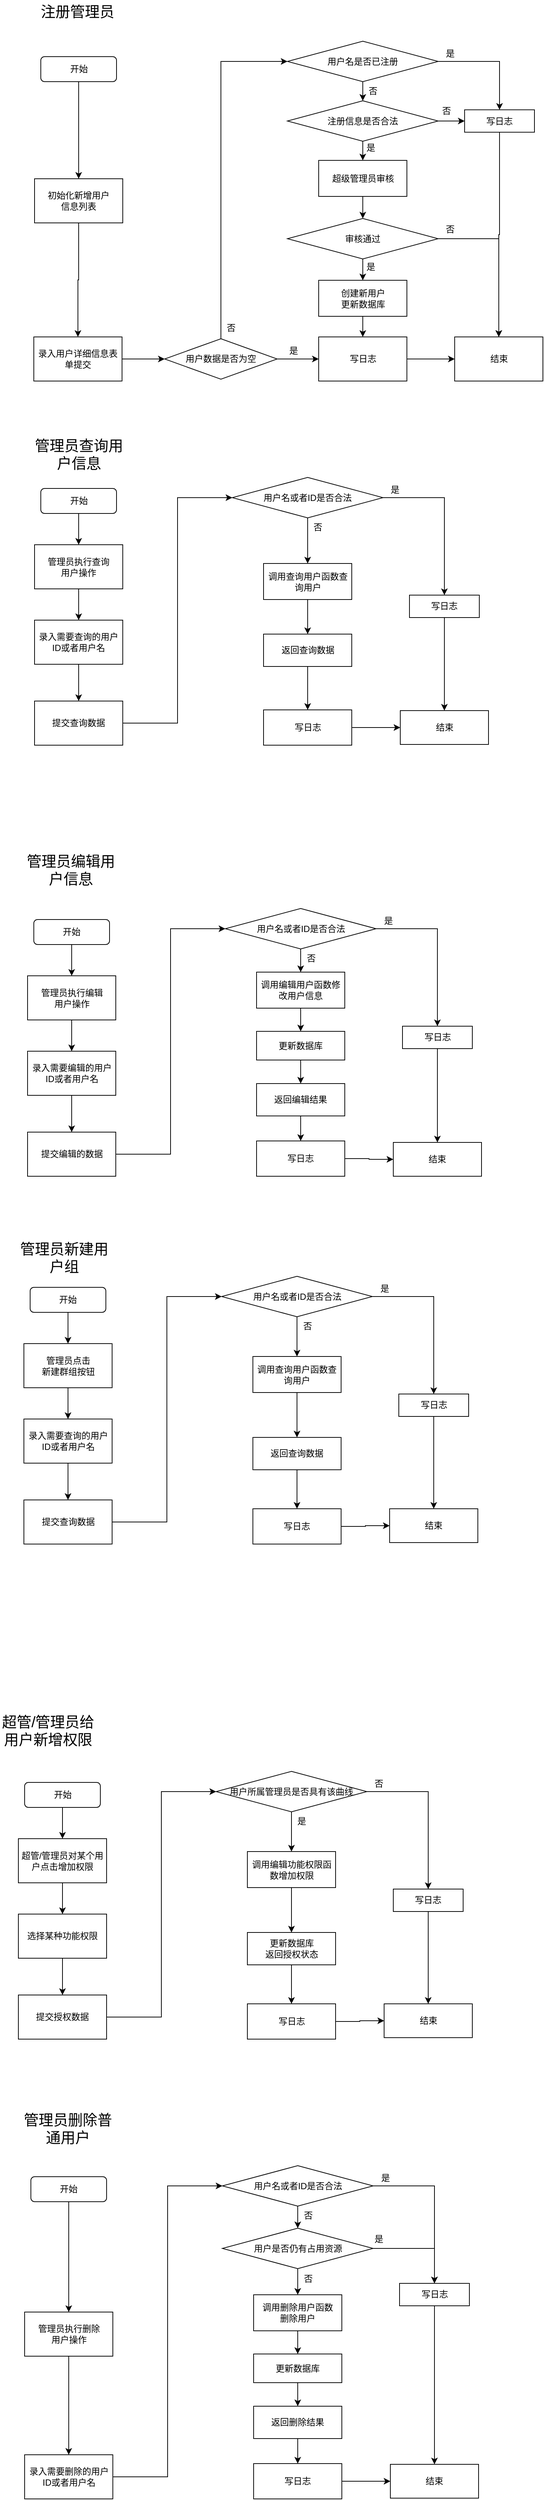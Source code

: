 <mxfile version="15.7.0" type="github">
  <diagram id="-0BICoxLbI8U1ZFrH4pM" name="Page-1">
    <mxGraphModel dx="1718" dy="2104" grid="0" gridSize="10" guides="1" tooltips="1" connect="1" arrows="1" fold="1" page="1" pageScale="1" pageWidth="827" pageHeight="1169" math="0" shadow="0">
      <root>
        <mxCell id="0" />
        <mxCell id="1" parent="0" />
        <mxCell id="wqlNaEWefwMsOeoS0mQ8-36" value="" style="edgeStyle=orthogonalEdgeStyle;rounded=0;orthogonalLoop=1;jettySize=auto;html=1;" parent="1" source="wqlNaEWefwMsOeoS0mQ8-37" target="wqlNaEWefwMsOeoS0mQ8-39" edge="1">
          <mxGeometry relative="1" as="geometry" />
        </mxCell>
        <mxCell id="wqlNaEWefwMsOeoS0mQ8-37" value="开始" style="rounded=1;whiteSpace=wrap;html=1;" parent="1" vertex="1">
          <mxGeometry x="80.5" y="-460" width="103" height="34" as="geometry" />
        </mxCell>
        <mxCell id="wqlNaEWefwMsOeoS0mQ8-38" value="" style="edgeStyle=orthogonalEdgeStyle;rounded=0;orthogonalLoop=1;jettySize=auto;html=1;" parent="1" source="wqlNaEWefwMsOeoS0mQ8-39" target="wqlNaEWefwMsOeoS0mQ8-41" edge="1">
          <mxGeometry relative="1" as="geometry" />
        </mxCell>
        <mxCell id="wqlNaEWefwMsOeoS0mQ8-39" value="管理员执行查询&lt;br&gt;用户操作" style="rounded=0;whiteSpace=wrap;html=1;" parent="1" vertex="1">
          <mxGeometry x="72" y="-383.5" width="120" height="60" as="geometry" />
        </mxCell>
        <mxCell id="wqlNaEWefwMsOeoS0mQ8-40" value="" style="edgeStyle=orthogonalEdgeStyle;rounded=0;orthogonalLoop=1;jettySize=auto;html=1;exitX=1;exitY=0.5;exitDx=0;exitDy=0;entryX=0;entryY=0.5;entryDx=0;entryDy=0;" parent="1" source="wqlNaEWefwMsOeoS0mQ8-64" target="wqlNaEWefwMsOeoS0mQ8-49" edge="1">
          <mxGeometry relative="1" as="geometry">
            <mxPoint x="199" y="-135" as="targetPoint" />
          </mxGeometry>
        </mxCell>
        <mxCell id="wqlNaEWefwMsOeoS0mQ8-65" value="" style="edgeStyle=orthogonalEdgeStyle;rounded=0;orthogonalLoop=1;jettySize=auto;html=1;" parent="1" source="wqlNaEWefwMsOeoS0mQ8-41" target="wqlNaEWefwMsOeoS0mQ8-64" edge="1">
          <mxGeometry relative="1" as="geometry" />
        </mxCell>
        <mxCell id="wqlNaEWefwMsOeoS0mQ8-41" value="录入需要查询的用户ID或者用户名" style="rounded=0;whiteSpace=wrap;html=1;" parent="1" vertex="1">
          <mxGeometry x="72" y="-281" width="120" height="60" as="geometry" />
        </mxCell>
        <mxCell id="wqlNaEWefwMsOeoS0mQ8-45" value="结束" style="whiteSpace=wrap;html=1;" parent="1" vertex="1">
          <mxGeometry x="569.5" y="-158" width="120" height="46" as="geometry" />
        </mxCell>
        <mxCell id="wqlNaEWefwMsOeoS0mQ8-47" value="" style="edgeStyle=orthogonalEdgeStyle;rounded=0;orthogonalLoop=1;jettySize=auto;html=1;entryX=0.5;entryY=0;entryDx=0;entryDy=0;" parent="1" source="wqlNaEWefwMsOeoS0mQ8-49" target="wqlNaEWefwMsOeoS0mQ8-56" edge="1">
          <mxGeometry relative="1" as="geometry">
            <mxPoint x="443.5" y="-394" as="targetPoint" />
          </mxGeometry>
        </mxCell>
        <mxCell id="wqlNaEWefwMsOeoS0mQ8-48" style="edgeStyle=orthogonalEdgeStyle;rounded=0;orthogonalLoop=1;jettySize=auto;html=1;exitX=1;exitY=0.5;exitDx=0;exitDy=0;entryX=0.5;entryY=0;entryDx=0;entryDy=0;" parent="1" source="wqlNaEWefwMsOeoS0mQ8-49" target="wqlNaEWefwMsOeoS0mQ8-58" edge="1">
          <mxGeometry relative="1" as="geometry" />
        </mxCell>
        <mxCell id="wqlNaEWefwMsOeoS0mQ8-49" value="用户名或者ID是否合法" style="rhombus;whiteSpace=wrap;html=1;" parent="1" vertex="1">
          <mxGeometry x="341" y="-475" width="205" height="55" as="geometry" />
        </mxCell>
        <mxCell id="wqlNaEWefwMsOeoS0mQ8-53" style="edgeStyle=orthogonalEdgeStyle;rounded=0;orthogonalLoop=1;jettySize=auto;html=1;exitX=1;exitY=0.5;exitDx=0;exitDy=0;entryX=0;entryY=0.5;entryDx=0;entryDy=0;" parent="1" source="wqlNaEWefwMsOeoS0mQ8-54" target="wqlNaEWefwMsOeoS0mQ8-45" edge="1">
          <mxGeometry relative="1" as="geometry" />
        </mxCell>
        <mxCell id="wqlNaEWefwMsOeoS0mQ8-54" value="写日志" style="whiteSpace=wrap;html=1;" parent="1" vertex="1">
          <mxGeometry x="383.5" y="-159" width="120" height="48" as="geometry" />
        </mxCell>
        <mxCell id="wqlNaEWefwMsOeoS0mQ8-151" value="" style="edgeStyle=orthogonalEdgeStyle;rounded=0;orthogonalLoop=1;jettySize=auto;html=1;" parent="1" source="wqlNaEWefwMsOeoS0mQ8-56" target="wqlNaEWefwMsOeoS0mQ8-72" edge="1">
          <mxGeometry relative="1" as="geometry" />
        </mxCell>
        <mxCell id="wqlNaEWefwMsOeoS0mQ8-56" value="调用查询用户函数查询用户" style="whiteSpace=wrap;html=1;" parent="1" vertex="1">
          <mxGeometry x="383.5" y="-358" width="120" height="49" as="geometry" />
        </mxCell>
        <mxCell id="wqlNaEWefwMsOeoS0mQ8-57" style="edgeStyle=orthogonalEdgeStyle;rounded=0;orthogonalLoop=1;jettySize=auto;html=1;exitX=0.5;exitY=1;exitDx=0;exitDy=0;" parent="1" source="wqlNaEWefwMsOeoS0mQ8-58" target="wqlNaEWefwMsOeoS0mQ8-45" edge="1">
          <mxGeometry relative="1" as="geometry" />
        </mxCell>
        <mxCell id="wqlNaEWefwMsOeoS0mQ8-58" value="写日志" style="whiteSpace=wrap;html=1;" parent="1" vertex="1">
          <mxGeometry x="582" y="-315" width="95" height="30.5" as="geometry" />
        </mxCell>
        <mxCell id="wqlNaEWefwMsOeoS0mQ8-60" value="否" style="text;html=1;align=center;verticalAlign=middle;resizable=0;points=[];autosize=1;strokeColor=none;fillColor=none;" parent="1" vertex="1">
          <mxGeometry x="446" y="-416" width="22" height="18" as="geometry" />
        </mxCell>
        <mxCell id="wqlNaEWefwMsOeoS0mQ8-63" value="是" style="text;html=1;align=center;verticalAlign=middle;resizable=0;points=[];autosize=1;strokeColor=none;fillColor=none;" parent="1" vertex="1">
          <mxGeometry x="551" y="-467" width="22" height="18" as="geometry" />
        </mxCell>
        <mxCell id="wqlNaEWefwMsOeoS0mQ8-64" value="提交查询数据" style="rounded=0;whiteSpace=wrap;html=1;" parent="1" vertex="1">
          <mxGeometry x="72" y="-171" width="120" height="60" as="geometry" />
        </mxCell>
        <mxCell id="wqlNaEWefwMsOeoS0mQ8-74" style="edgeStyle=orthogonalEdgeStyle;rounded=0;orthogonalLoop=1;jettySize=auto;html=1;exitX=0.5;exitY=1;exitDx=0;exitDy=0;" parent="1" source="wqlNaEWefwMsOeoS0mQ8-72" target="wqlNaEWefwMsOeoS0mQ8-54" edge="1">
          <mxGeometry relative="1" as="geometry" />
        </mxCell>
        <mxCell id="wqlNaEWefwMsOeoS0mQ8-72" value="返回查询数据" style="whiteSpace=wrap;html=1;" parent="1" vertex="1">
          <mxGeometry x="383.5" y="-262" width="120" height="44" as="geometry" />
        </mxCell>
        <mxCell id="wqlNaEWefwMsOeoS0mQ8-76" value="" style="edgeStyle=orthogonalEdgeStyle;rounded=0;orthogonalLoop=1;jettySize=auto;html=1;" parent="1" source="wqlNaEWefwMsOeoS0mQ8-77" target="wqlNaEWefwMsOeoS0mQ8-79" edge="1">
          <mxGeometry relative="1" as="geometry" />
        </mxCell>
        <mxCell id="wqlNaEWefwMsOeoS0mQ8-77" value="开始" style="rounded=1;whiteSpace=wrap;html=1;" parent="1" vertex="1">
          <mxGeometry x="66" y="626" width="103" height="34" as="geometry" />
        </mxCell>
        <mxCell id="wqlNaEWefwMsOeoS0mQ8-78" value="" style="edgeStyle=orthogonalEdgeStyle;rounded=0;orthogonalLoop=1;jettySize=auto;html=1;" parent="1" source="wqlNaEWefwMsOeoS0mQ8-79" target="wqlNaEWefwMsOeoS0mQ8-82" edge="1">
          <mxGeometry relative="1" as="geometry" />
        </mxCell>
        <mxCell id="wqlNaEWefwMsOeoS0mQ8-79" value="管理员点击&lt;br&gt;新建群组按钮" style="rounded=0;whiteSpace=wrap;html=1;" parent="1" vertex="1">
          <mxGeometry x="57.5" y="702.5" width="120" height="60" as="geometry" />
        </mxCell>
        <mxCell id="wqlNaEWefwMsOeoS0mQ8-80" value="" style="edgeStyle=orthogonalEdgeStyle;rounded=0;orthogonalLoop=1;jettySize=auto;html=1;exitX=1;exitY=0.5;exitDx=0;exitDy=0;entryX=0;entryY=0.5;entryDx=0;entryDy=0;" parent="1" source="wqlNaEWefwMsOeoS0mQ8-95" target="wqlNaEWefwMsOeoS0mQ8-86" edge="1">
          <mxGeometry relative="1" as="geometry">
            <mxPoint x="184.5" y="951" as="targetPoint" />
          </mxGeometry>
        </mxCell>
        <mxCell id="wqlNaEWefwMsOeoS0mQ8-81" value="" style="edgeStyle=orthogonalEdgeStyle;rounded=0;orthogonalLoop=1;jettySize=auto;html=1;" parent="1" source="wqlNaEWefwMsOeoS0mQ8-82" target="wqlNaEWefwMsOeoS0mQ8-95" edge="1">
          <mxGeometry relative="1" as="geometry" />
        </mxCell>
        <mxCell id="wqlNaEWefwMsOeoS0mQ8-82" value="录入需要查询的用户ID或者用户名" style="rounded=0;whiteSpace=wrap;html=1;" parent="1" vertex="1">
          <mxGeometry x="57.5" y="805" width="120" height="60" as="geometry" />
        </mxCell>
        <mxCell id="wqlNaEWefwMsOeoS0mQ8-83" value="结束" style="whiteSpace=wrap;html=1;" parent="1" vertex="1">
          <mxGeometry x="555" y="927" width="120" height="46" as="geometry" />
        </mxCell>
        <mxCell id="wqlNaEWefwMsOeoS0mQ8-84" value="" style="edgeStyle=orthogonalEdgeStyle;rounded=0;orthogonalLoop=1;jettySize=auto;html=1;entryX=0.5;entryY=0;entryDx=0;entryDy=0;" parent="1" source="wqlNaEWefwMsOeoS0mQ8-86" target="wqlNaEWefwMsOeoS0mQ8-90" edge="1">
          <mxGeometry relative="1" as="geometry">
            <mxPoint x="429" y="692" as="targetPoint" />
          </mxGeometry>
        </mxCell>
        <mxCell id="wqlNaEWefwMsOeoS0mQ8-85" style="edgeStyle=orthogonalEdgeStyle;rounded=0;orthogonalLoop=1;jettySize=auto;html=1;exitX=1;exitY=0.5;exitDx=0;exitDy=0;entryX=0.5;entryY=0;entryDx=0;entryDy=0;" parent="1" source="wqlNaEWefwMsOeoS0mQ8-86" target="wqlNaEWefwMsOeoS0mQ8-92" edge="1">
          <mxGeometry relative="1" as="geometry" />
        </mxCell>
        <mxCell id="wqlNaEWefwMsOeoS0mQ8-86" value="用户名或者ID是否合法" style="rhombus;whiteSpace=wrap;html=1;" parent="1" vertex="1">
          <mxGeometry x="326.5" y="611" width="205" height="55" as="geometry" />
        </mxCell>
        <mxCell id="wqlNaEWefwMsOeoS0mQ8-87" style="edgeStyle=orthogonalEdgeStyle;rounded=0;orthogonalLoop=1;jettySize=auto;html=1;exitX=1;exitY=0.5;exitDx=0;exitDy=0;entryX=0;entryY=0.5;entryDx=0;entryDy=0;" parent="1" source="wqlNaEWefwMsOeoS0mQ8-88" target="wqlNaEWefwMsOeoS0mQ8-83" edge="1">
          <mxGeometry relative="1" as="geometry" />
        </mxCell>
        <mxCell id="wqlNaEWefwMsOeoS0mQ8-88" value="写日志" style="whiteSpace=wrap;html=1;" parent="1" vertex="1">
          <mxGeometry x="369" y="927" width="120" height="48" as="geometry" />
        </mxCell>
        <mxCell id="wqlNaEWefwMsOeoS0mQ8-89" value="" style="edgeStyle=orthogonalEdgeStyle;rounded=0;orthogonalLoop=1;jettySize=auto;html=1;" parent="1" source="wqlNaEWefwMsOeoS0mQ8-90" target="wqlNaEWefwMsOeoS0mQ8-97" edge="1">
          <mxGeometry relative="1" as="geometry" />
        </mxCell>
        <mxCell id="wqlNaEWefwMsOeoS0mQ8-90" value="调用查询用户函数查询用户" style="whiteSpace=wrap;html=1;" parent="1" vertex="1">
          <mxGeometry x="369" y="720" width="120" height="49" as="geometry" />
        </mxCell>
        <mxCell id="wqlNaEWefwMsOeoS0mQ8-91" style="edgeStyle=orthogonalEdgeStyle;rounded=0;orthogonalLoop=1;jettySize=auto;html=1;exitX=0.5;exitY=1;exitDx=0;exitDy=0;" parent="1" source="wqlNaEWefwMsOeoS0mQ8-92" target="wqlNaEWefwMsOeoS0mQ8-83" edge="1">
          <mxGeometry relative="1" as="geometry" />
        </mxCell>
        <mxCell id="wqlNaEWefwMsOeoS0mQ8-92" value="写日志" style="whiteSpace=wrap;html=1;" parent="1" vertex="1">
          <mxGeometry x="567.5" y="771" width="95" height="30.5" as="geometry" />
        </mxCell>
        <mxCell id="wqlNaEWefwMsOeoS0mQ8-93" value="否" style="text;html=1;align=center;verticalAlign=middle;resizable=0;points=[];autosize=1;strokeColor=none;fillColor=none;" parent="1" vertex="1">
          <mxGeometry x="431.5" y="670" width="22" height="18" as="geometry" />
        </mxCell>
        <mxCell id="wqlNaEWefwMsOeoS0mQ8-94" value="是" style="text;html=1;align=center;verticalAlign=middle;resizable=0;points=[];autosize=1;strokeColor=none;fillColor=none;" parent="1" vertex="1">
          <mxGeometry x="536.5" y="619" width="22" height="18" as="geometry" />
        </mxCell>
        <mxCell id="wqlNaEWefwMsOeoS0mQ8-95" value="提交查询数据" style="rounded=0;whiteSpace=wrap;html=1;" parent="1" vertex="1">
          <mxGeometry x="57.5" y="915" width="120" height="60" as="geometry" />
        </mxCell>
        <mxCell id="wqlNaEWefwMsOeoS0mQ8-96" style="edgeStyle=orthogonalEdgeStyle;rounded=0;orthogonalLoop=1;jettySize=auto;html=1;exitX=0.5;exitY=1;exitDx=0;exitDy=0;" parent="1" source="wqlNaEWefwMsOeoS0mQ8-97" target="wqlNaEWefwMsOeoS0mQ8-88" edge="1">
          <mxGeometry relative="1" as="geometry" />
        </mxCell>
        <mxCell id="wqlNaEWefwMsOeoS0mQ8-97" value="返回查询数据" style="whiteSpace=wrap;html=1;" parent="1" vertex="1">
          <mxGeometry x="369" y="830" width="120" height="44" as="geometry" />
        </mxCell>
        <mxCell id="wqlNaEWefwMsOeoS0mQ8-98" value="" style="edgeStyle=orthogonalEdgeStyle;rounded=0;orthogonalLoop=1;jettySize=auto;html=1;" parent="1" source="wqlNaEWefwMsOeoS0mQ8-99" target="wqlNaEWefwMsOeoS0mQ8-101" edge="1">
          <mxGeometry relative="1" as="geometry" />
        </mxCell>
        <mxCell id="wqlNaEWefwMsOeoS0mQ8-99" value="开始" style="rounded=1;whiteSpace=wrap;html=1;" parent="1" vertex="1">
          <mxGeometry x="71" y="126" width="103" height="34" as="geometry" />
        </mxCell>
        <mxCell id="wqlNaEWefwMsOeoS0mQ8-100" value="" style="edgeStyle=orthogonalEdgeStyle;rounded=0;orthogonalLoop=1;jettySize=auto;html=1;" parent="1" source="wqlNaEWefwMsOeoS0mQ8-101" target="wqlNaEWefwMsOeoS0mQ8-104" edge="1">
          <mxGeometry relative="1" as="geometry" />
        </mxCell>
        <mxCell id="wqlNaEWefwMsOeoS0mQ8-101" value="管理员执行编辑&lt;br&gt;用户操作" style="rounded=0;whiteSpace=wrap;html=1;" parent="1" vertex="1">
          <mxGeometry x="62.5" y="202.5" width="120" height="60" as="geometry" />
        </mxCell>
        <mxCell id="wqlNaEWefwMsOeoS0mQ8-102" value="" style="edgeStyle=orthogonalEdgeStyle;rounded=0;orthogonalLoop=1;jettySize=auto;html=1;exitX=1;exitY=0.5;exitDx=0;exitDy=0;entryX=0;entryY=0.5;entryDx=0;entryDy=0;" parent="1" source="wqlNaEWefwMsOeoS0mQ8-117" target="wqlNaEWefwMsOeoS0mQ8-108" edge="1">
          <mxGeometry relative="1" as="geometry">
            <mxPoint x="189.5" y="451" as="targetPoint" />
          </mxGeometry>
        </mxCell>
        <mxCell id="wqlNaEWefwMsOeoS0mQ8-103" value="" style="edgeStyle=orthogonalEdgeStyle;rounded=0;orthogonalLoop=1;jettySize=auto;html=1;" parent="1" source="wqlNaEWefwMsOeoS0mQ8-104" target="wqlNaEWefwMsOeoS0mQ8-117" edge="1">
          <mxGeometry relative="1" as="geometry" />
        </mxCell>
        <mxCell id="wqlNaEWefwMsOeoS0mQ8-104" value="录入需要编辑的用户ID或者用户名" style="rounded=0;whiteSpace=wrap;html=1;" parent="1" vertex="1">
          <mxGeometry x="62.5" y="305" width="120" height="60" as="geometry" />
        </mxCell>
        <mxCell id="wqlNaEWefwMsOeoS0mQ8-105" value="结束" style="whiteSpace=wrap;html=1;" parent="1" vertex="1">
          <mxGeometry x="560" y="429" width="120" height="46" as="geometry" />
        </mxCell>
        <mxCell id="wqlNaEWefwMsOeoS0mQ8-106" value="" style="edgeStyle=orthogonalEdgeStyle;rounded=0;orthogonalLoop=1;jettySize=auto;html=1;entryX=0.5;entryY=0;entryDx=0;entryDy=0;" parent="1" source="wqlNaEWefwMsOeoS0mQ8-108" target="wqlNaEWefwMsOeoS0mQ8-112" edge="1">
          <mxGeometry relative="1" as="geometry">
            <mxPoint x="434" y="192" as="targetPoint" />
          </mxGeometry>
        </mxCell>
        <mxCell id="wqlNaEWefwMsOeoS0mQ8-107" style="edgeStyle=orthogonalEdgeStyle;rounded=0;orthogonalLoop=1;jettySize=auto;html=1;exitX=1;exitY=0.5;exitDx=0;exitDy=0;entryX=0.5;entryY=0;entryDx=0;entryDy=0;" parent="1" source="wqlNaEWefwMsOeoS0mQ8-108" target="wqlNaEWefwMsOeoS0mQ8-114" edge="1">
          <mxGeometry relative="1" as="geometry" />
        </mxCell>
        <mxCell id="wqlNaEWefwMsOeoS0mQ8-108" value="用户名或者ID是否合法" style="rhombus;whiteSpace=wrap;html=1;" parent="1" vertex="1">
          <mxGeometry x="331.5" y="111" width="205" height="55" as="geometry" />
        </mxCell>
        <mxCell id="wqlNaEWefwMsOeoS0mQ8-109" style="edgeStyle=orthogonalEdgeStyle;rounded=0;orthogonalLoop=1;jettySize=auto;html=1;exitX=1;exitY=0.5;exitDx=0;exitDy=0;entryX=0;entryY=0.5;entryDx=0;entryDy=0;" parent="1" source="wqlNaEWefwMsOeoS0mQ8-110" target="wqlNaEWefwMsOeoS0mQ8-105" edge="1">
          <mxGeometry relative="1" as="geometry" />
        </mxCell>
        <mxCell id="wqlNaEWefwMsOeoS0mQ8-110" value="写日志" style="whiteSpace=wrap;html=1;" parent="1" vertex="1">
          <mxGeometry x="374" y="427" width="120" height="48" as="geometry" />
        </mxCell>
        <mxCell id="wqlNaEWefwMsOeoS0mQ8-149" value="" style="edgeStyle=orthogonalEdgeStyle;rounded=0;orthogonalLoop=1;jettySize=auto;html=1;" parent="1" source="wqlNaEWefwMsOeoS0mQ8-112" target="wqlNaEWefwMsOeoS0mQ8-146" edge="1">
          <mxGeometry relative="1" as="geometry" />
        </mxCell>
        <mxCell id="wqlNaEWefwMsOeoS0mQ8-112" value="调用编辑用户函数修改用户信息" style="whiteSpace=wrap;html=1;" parent="1" vertex="1">
          <mxGeometry x="374" y="197.5" width="120" height="49" as="geometry" />
        </mxCell>
        <mxCell id="wqlNaEWefwMsOeoS0mQ8-113" style="edgeStyle=orthogonalEdgeStyle;rounded=0;orthogonalLoop=1;jettySize=auto;html=1;exitX=0.5;exitY=1;exitDx=0;exitDy=0;" parent="1" source="wqlNaEWefwMsOeoS0mQ8-114" target="wqlNaEWefwMsOeoS0mQ8-105" edge="1">
          <mxGeometry relative="1" as="geometry" />
        </mxCell>
        <mxCell id="wqlNaEWefwMsOeoS0mQ8-114" value="写日志" style="whiteSpace=wrap;html=1;" parent="1" vertex="1">
          <mxGeometry x="572.5" y="271" width="95" height="30.5" as="geometry" />
        </mxCell>
        <mxCell id="wqlNaEWefwMsOeoS0mQ8-115" value="否" style="text;html=1;align=center;verticalAlign=middle;resizable=0;points=[];autosize=1;strokeColor=none;fillColor=none;" parent="1" vertex="1">
          <mxGeometry x="436.5" y="170" width="22" height="18" as="geometry" />
        </mxCell>
        <mxCell id="wqlNaEWefwMsOeoS0mQ8-116" value="是" style="text;html=1;align=center;verticalAlign=middle;resizable=0;points=[];autosize=1;strokeColor=none;fillColor=none;" parent="1" vertex="1">
          <mxGeometry x="541.5" y="119" width="22" height="18" as="geometry" />
        </mxCell>
        <mxCell id="wqlNaEWefwMsOeoS0mQ8-117" value="提交编辑的数据" style="rounded=0;whiteSpace=wrap;html=1;" parent="1" vertex="1">
          <mxGeometry x="62.5" y="415" width="120" height="60" as="geometry" />
        </mxCell>
        <mxCell id="wqlNaEWefwMsOeoS0mQ8-118" style="edgeStyle=orthogonalEdgeStyle;rounded=0;orthogonalLoop=1;jettySize=auto;html=1;exitX=0.5;exitY=1;exitDx=0;exitDy=0;" parent="1" source="wqlNaEWefwMsOeoS0mQ8-119" target="wqlNaEWefwMsOeoS0mQ8-110" edge="1">
          <mxGeometry relative="1" as="geometry" />
        </mxCell>
        <mxCell id="wqlNaEWefwMsOeoS0mQ8-119" value="返回编辑结果" style="whiteSpace=wrap;html=1;" parent="1" vertex="1">
          <mxGeometry x="374" y="349" width="120" height="44" as="geometry" />
        </mxCell>
        <mxCell id="wqlNaEWefwMsOeoS0mQ8-150" value="" style="edgeStyle=orthogonalEdgeStyle;rounded=0;orthogonalLoop=1;jettySize=auto;html=1;" parent="1" source="wqlNaEWefwMsOeoS0mQ8-146" target="wqlNaEWefwMsOeoS0mQ8-119" edge="1">
          <mxGeometry relative="1" as="geometry" />
        </mxCell>
        <mxCell id="wqlNaEWefwMsOeoS0mQ8-146" value="更新数据库" style="whiteSpace=wrap;html=1;" parent="1" vertex="1">
          <mxGeometry x="374" y="278" width="120" height="39" as="geometry" />
        </mxCell>
        <mxCell id="wqlNaEWefwMsOeoS0mQ8-152" value="" style="edgeStyle=orthogonalEdgeStyle;rounded=0;orthogonalLoop=1;jettySize=auto;html=1;" parent="1" source="wqlNaEWefwMsOeoS0mQ8-153" target="wqlNaEWefwMsOeoS0mQ8-155" edge="1">
          <mxGeometry relative="1" as="geometry" />
        </mxCell>
        <mxCell id="wqlNaEWefwMsOeoS0mQ8-153" value="开始" style="rounded=1;whiteSpace=wrap;html=1;" parent="1" vertex="1">
          <mxGeometry x="67" y="1835" width="103" height="34" as="geometry" />
        </mxCell>
        <mxCell id="wqlNaEWefwMsOeoS0mQ8-154" value="" style="edgeStyle=orthogonalEdgeStyle;rounded=0;orthogonalLoop=1;jettySize=auto;html=1;" parent="1" source="wqlNaEWefwMsOeoS0mQ8-155" target="wqlNaEWefwMsOeoS0mQ8-158" edge="1">
          <mxGeometry relative="1" as="geometry" />
        </mxCell>
        <mxCell id="wqlNaEWefwMsOeoS0mQ8-155" value="管理员执行删除&lt;br&gt;用户操作" style="rounded=0;whiteSpace=wrap;html=1;" parent="1" vertex="1">
          <mxGeometry x="58.5" y="2019" width="120" height="60" as="geometry" />
        </mxCell>
        <mxCell id="wqlNaEWefwMsOeoS0mQ8-177" style="edgeStyle=orthogonalEdgeStyle;rounded=0;orthogonalLoop=1;jettySize=auto;html=1;exitX=1;exitY=0.5;exitDx=0;exitDy=0;entryX=0;entryY=0.5;entryDx=0;entryDy=0;" parent="1" source="wqlNaEWefwMsOeoS0mQ8-158" target="wqlNaEWefwMsOeoS0mQ8-162" edge="1">
          <mxGeometry relative="1" as="geometry" />
        </mxCell>
        <mxCell id="wqlNaEWefwMsOeoS0mQ8-158" value="录入需要删除的用户ID或者用户名" style="rounded=0;whiteSpace=wrap;html=1;" parent="1" vertex="1">
          <mxGeometry x="58.5" y="2213" width="120" height="60" as="geometry" />
        </mxCell>
        <mxCell id="wqlNaEWefwMsOeoS0mQ8-159" value="结束" style="whiteSpace=wrap;html=1;" parent="1" vertex="1">
          <mxGeometry x="556" y="2226" width="120" height="46" as="geometry" />
        </mxCell>
        <mxCell id="wqlNaEWefwMsOeoS0mQ8-161" style="edgeStyle=orthogonalEdgeStyle;rounded=0;orthogonalLoop=1;jettySize=auto;html=1;exitX=1;exitY=0.5;exitDx=0;exitDy=0;entryX=0.5;entryY=0;entryDx=0;entryDy=0;" parent="1" source="wqlNaEWefwMsOeoS0mQ8-162" target="wqlNaEWefwMsOeoS0mQ8-168" edge="1">
          <mxGeometry relative="1" as="geometry" />
        </mxCell>
        <mxCell id="4_UkcyFho29XtShHguec-4" value="" style="edgeStyle=orthogonalEdgeStyle;rounded=0;orthogonalLoop=1;jettySize=auto;html=1;" edge="1" parent="1" source="wqlNaEWefwMsOeoS0mQ8-162" target="4_UkcyFho29XtShHguec-3">
          <mxGeometry relative="1" as="geometry" />
        </mxCell>
        <mxCell id="wqlNaEWefwMsOeoS0mQ8-162" value="用户名或者ID是否合法" style="rhombus;whiteSpace=wrap;html=1;" parent="1" vertex="1">
          <mxGeometry x="327.5" y="1820" width="205" height="55" as="geometry" />
        </mxCell>
        <mxCell id="wqlNaEWefwMsOeoS0mQ8-163" style="edgeStyle=orthogonalEdgeStyle;rounded=0;orthogonalLoop=1;jettySize=auto;html=1;exitX=1;exitY=0.5;exitDx=0;exitDy=0;entryX=0;entryY=0.5;entryDx=0;entryDy=0;" parent="1" source="wqlNaEWefwMsOeoS0mQ8-164" target="wqlNaEWefwMsOeoS0mQ8-159" edge="1">
          <mxGeometry relative="1" as="geometry" />
        </mxCell>
        <mxCell id="wqlNaEWefwMsOeoS0mQ8-164" value="写日志" style="whiteSpace=wrap;html=1;" parent="1" vertex="1">
          <mxGeometry x="370" y="2225" width="120" height="48" as="geometry" />
        </mxCell>
        <mxCell id="wqlNaEWefwMsOeoS0mQ8-165" value="" style="edgeStyle=orthogonalEdgeStyle;rounded=0;orthogonalLoop=1;jettySize=auto;html=1;" parent="1" source="wqlNaEWefwMsOeoS0mQ8-166" target="wqlNaEWefwMsOeoS0mQ8-175" edge="1">
          <mxGeometry relative="1" as="geometry" />
        </mxCell>
        <mxCell id="wqlNaEWefwMsOeoS0mQ8-166" value="调用删除用户函数&lt;br&gt;删除用户" style="whiteSpace=wrap;html=1;" parent="1" vertex="1">
          <mxGeometry x="370" y="1995.5" width="120" height="49" as="geometry" />
        </mxCell>
        <mxCell id="wqlNaEWefwMsOeoS0mQ8-167" style="edgeStyle=orthogonalEdgeStyle;rounded=0;orthogonalLoop=1;jettySize=auto;html=1;exitX=0.5;exitY=1;exitDx=0;exitDy=0;" parent="1" source="wqlNaEWefwMsOeoS0mQ8-168" target="wqlNaEWefwMsOeoS0mQ8-159" edge="1">
          <mxGeometry relative="1" as="geometry" />
        </mxCell>
        <mxCell id="wqlNaEWefwMsOeoS0mQ8-168" value="写日志" style="whiteSpace=wrap;html=1;" parent="1" vertex="1">
          <mxGeometry x="568.5" y="1980" width="95" height="30.5" as="geometry" />
        </mxCell>
        <mxCell id="wqlNaEWefwMsOeoS0mQ8-169" value="否" style="text;html=1;align=center;verticalAlign=middle;resizable=0;points=[];autosize=1;strokeColor=none;fillColor=none;" parent="1" vertex="1">
          <mxGeometry x="432.5" y="1879" width="22" height="18" as="geometry" />
        </mxCell>
        <mxCell id="wqlNaEWefwMsOeoS0mQ8-170" value="是" style="text;html=1;align=center;verticalAlign=middle;resizable=0;points=[];autosize=1;strokeColor=none;fillColor=none;" parent="1" vertex="1">
          <mxGeometry x="537.5" y="1828" width="22" height="18" as="geometry" />
        </mxCell>
        <mxCell id="wqlNaEWefwMsOeoS0mQ8-172" style="edgeStyle=orthogonalEdgeStyle;rounded=0;orthogonalLoop=1;jettySize=auto;html=1;exitX=0.5;exitY=1;exitDx=0;exitDy=0;" parent="1" source="wqlNaEWefwMsOeoS0mQ8-173" target="wqlNaEWefwMsOeoS0mQ8-164" edge="1">
          <mxGeometry relative="1" as="geometry" />
        </mxCell>
        <mxCell id="wqlNaEWefwMsOeoS0mQ8-173" value="返回删除结果" style="whiteSpace=wrap;html=1;" parent="1" vertex="1">
          <mxGeometry x="370" y="2147" width="120" height="44" as="geometry" />
        </mxCell>
        <mxCell id="wqlNaEWefwMsOeoS0mQ8-174" value="" style="edgeStyle=orthogonalEdgeStyle;rounded=0;orthogonalLoop=1;jettySize=auto;html=1;" parent="1" source="wqlNaEWefwMsOeoS0mQ8-175" target="wqlNaEWefwMsOeoS0mQ8-173" edge="1">
          <mxGeometry relative="1" as="geometry" />
        </mxCell>
        <mxCell id="wqlNaEWefwMsOeoS0mQ8-175" value="更新数据库" style="whiteSpace=wrap;html=1;" parent="1" vertex="1">
          <mxGeometry x="370" y="2076" width="120" height="39" as="geometry" />
        </mxCell>
        <mxCell id="4_UkcyFho29XtShHguec-6" value="" style="edgeStyle=orthogonalEdgeStyle;rounded=0;orthogonalLoop=1;jettySize=auto;html=1;entryX=0.5;entryY=0;entryDx=0;entryDy=0;" edge="1" parent="1" source="4_UkcyFho29XtShHguec-3" target="wqlNaEWefwMsOeoS0mQ8-168">
          <mxGeometry relative="1" as="geometry">
            <mxPoint x="675" y="1932.5" as="targetPoint" />
          </mxGeometry>
        </mxCell>
        <mxCell id="4_UkcyFho29XtShHguec-9" value="" style="edgeStyle=orthogonalEdgeStyle;rounded=0;orthogonalLoop=1;jettySize=auto;html=1;" edge="1" parent="1" source="4_UkcyFho29XtShHguec-3" target="wqlNaEWefwMsOeoS0mQ8-166">
          <mxGeometry relative="1" as="geometry">
            <mxPoint x="433.5" y="1997" as="targetPoint" />
          </mxGeometry>
        </mxCell>
        <mxCell id="4_UkcyFho29XtShHguec-3" value="用户是否仍有占用资源" style="rhombus;whiteSpace=wrap;html=1;" vertex="1" parent="1">
          <mxGeometry x="327.5" y="1905" width="205" height="55" as="geometry" />
        </mxCell>
        <mxCell id="4_UkcyFho29XtShHguec-10" value="是" style="text;html=1;align=center;verticalAlign=middle;resizable=0;points=[];autosize=1;strokeColor=none;fillColor=none;" vertex="1" parent="1">
          <mxGeometry x="528.5" y="1911" width="22" height="18" as="geometry" />
        </mxCell>
        <mxCell id="4_UkcyFho29XtShHguec-11" value="否" style="text;html=1;align=center;verticalAlign=middle;resizable=0;points=[];autosize=1;strokeColor=none;fillColor=none;" vertex="1" parent="1">
          <mxGeometry x="432.5" y="1965" width="22" height="18" as="geometry" />
        </mxCell>
        <mxCell id="4_UkcyFho29XtShHguec-13" value="" style="edgeStyle=orthogonalEdgeStyle;rounded=0;orthogonalLoop=1;jettySize=auto;html=1;" edge="1" parent="1" source="4_UkcyFho29XtShHguec-14" target="4_UkcyFho29XtShHguec-16">
          <mxGeometry relative="1" as="geometry" />
        </mxCell>
        <mxCell id="4_UkcyFho29XtShHguec-14" value="开始" style="rounded=1;whiteSpace=wrap;html=1;" vertex="1" parent="1">
          <mxGeometry x="58.5" y="1299" width="103" height="34" as="geometry" />
        </mxCell>
        <mxCell id="4_UkcyFho29XtShHguec-15" value="" style="edgeStyle=orthogonalEdgeStyle;rounded=0;orthogonalLoop=1;jettySize=auto;html=1;" edge="1" parent="1" source="4_UkcyFho29XtShHguec-16" target="4_UkcyFho29XtShHguec-19">
          <mxGeometry relative="1" as="geometry" />
        </mxCell>
        <mxCell id="4_UkcyFho29XtShHguec-16" value="超管/管理员对某个用户点击增加权限" style="rounded=0;whiteSpace=wrap;html=1;" vertex="1" parent="1">
          <mxGeometry x="50" y="1375.5" width="120" height="60" as="geometry" />
        </mxCell>
        <mxCell id="4_UkcyFho29XtShHguec-17" value="" style="edgeStyle=orthogonalEdgeStyle;rounded=0;orthogonalLoop=1;jettySize=auto;html=1;exitX=1;exitY=0.5;exitDx=0;exitDy=0;entryX=0;entryY=0.5;entryDx=0;entryDy=0;" edge="1" parent="1" source="4_UkcyFho29XtShHguec-32" target="4_UkcyFho29XtShHguec-23">
          <mxGeometry relative="1" as="geometry">
            <mxPoint x="177" y="1624" as="targetPoint" />
          </mxGeometry>
        </mxCell>
        <mxCell id="4_UkcyFho29XtShHguec-18" value="" style="edgeStyle=orthogonalEdgeStyle;rounded=0;orthogonalLoop=1;jettySize=auto;html=1;" edge="1" parent="1" source="4_UkcyFho29XtShHguec-19" target="4_UkcyFho29XtShHguec-32">
          <mxGeometry relative="1" as="geometry" />
        </mxCell>
        <mxCell id="4_UkcyFho29XtShHguec-19" value="选择某种功能权限" style="rounded=0;whiteSpace=wrap;html=1;" vertex="1" parent="1">
          <mxGeometry x="50" y="1478" width="120" height="60" as="geometry" />
        </mxCell>
        <mxCell id="4_UkcyFho29XtShHguec-20" value="结束" style="whiteSpace=wrap;html=1;" vertex="1" parent="1">
          <mxGeometry x="547.5" y="1600" width="120" height="46" as="geometry" />
        </mxCell>
        <mxCell id="4_UkcyFho29XtShHguec-21" value="" style="edgeStyle=orthogonalEdgeStyle;rounded=0;orthogonalLoop=1;jettySize=auto;html=1;entryX=0.5;entryY=0;entryDx=0;entryDy=0;" edge="1" parent="1" source="4_UkcyFho29XtShHguec-23" target="4_UkcyFho29XtShHguec-27">
          <mxGeometry relative="1" as="geometry">
            <mxPoint x="421.5" y="1365" as="targetPoint" />
          </mxGeometry>
        </mxCell>
        <mxCell id="4_UkcyFho29XtShHguec-22" style="edgeStyle=orthogonalEdgeStyle;rounded=0;orthogonalLoop=1;jettySize=auto;html=1;exitX=1;exitY=0.5;exitDx=0;exitDy=0;entryX=0.5;entryY=0;entryDx=0;entryDy=0;" edge="1" parent="1" source="4_UkcyFho29XtShHguec-23" target="4_UkcyFho29XtShHguec-29">
          <mxGeometry relative="1" as="geometry" />
        </mxCell>
        <mxCell id="4_UkcyFho29XtShHguec-23" value="用户所属管理员是否具有该曲线" style="rhombus;whiteSpace=wrap;html=1;" vertex="1" parent="1">
          <mxGeometry x="319" y="1284" width="205" height="55" as="geometry" />
        </mxCell>
        <mxCell id="4_UkcyFho29XtShHguec-24" style="edgeStyle=orthogonalEdgeStyle;rounded=0;orthogonalLoop=1;jettySize=auto;html=1;exitX=1;exitY=0.5;exitDx=0;exitDy=0;entryX=0;entryY=0.5;entryDx=0;entryDy=0;" edge="1" parent="1" source="4_UkcyFho29XtShHguec-25" target="4_UkcyFho29XtShHguec-20">
          <mxGeometry relative="1" as="geometry" />
        </mxCell>
        <mxCell id="4_UkcyFho29XtShHguec-25" value="写日志" style="whiteSpace=wrap;html=1;" vertex="1" parent="1">
          <mxGeometry x="361.5" y="1600" width="120" height="48" as="geometry" />
        </mxCell>
        <mxCell id="4_UkcyFho29XtShHguec-26" value="" style="edgeStyle=orthogonalEdgeStyle;rounded=0;orthogonalLoop=1;jettySize=auto;html=1;" edge="1" parent="1" source="4_UkcyFho29XtShHguec-27" target="4_UkcyFho29XtShHguec-34">
          <mxGeometry relative="1" as="geometry" />
        </mxCell>
        <mxCell id="4_UkcyFho29XtShHguec-27" value="调用编辑功能权限函数增加权限" style="whiteSpace=wrap;html=1;" vertex="1" parent="1">
          <mxGeometry x="361.5" y="1393" width="120" height="49" as="geometry" />
        </mxCell>
        <mxCell id="4_UkcyFho29XtShHguec-28" style="edgeStyle=orthogonalEdgeStyle;rounded=0;orthogonalLoop=1;jettySize=auto;html=1;exitX=0.5;exitY=1;exitDx=0;exitDy=0;" edge="1" parent="1" source="4_UkcyFho29XtShHguec-29" target="4_UkcyFho29XtShHguec-20">
          <mxGeometry relative="1" as="geometry" />
        </mxCell>
        <mxCell id="4_UkcyFho29XtShHguec-29" value="写日志" style="whiteSpace=wrap;html=1;" vertex="1" parent="1">
          <mxGeometry x="560" y="1444" width="95" height="30.5" as="geometry" />
        </mxCell>
        <mxCell id="4_UkcyFho29XtShHguec-30" value="是" style="text;html=1;align=center;verticalAlign=middle;resizable=0;points=[];autosize=1;strokeColor=none;fillColor=none;" vertex="1" parent="1">
          <mxGeometry x="424" y="1343" width="22" height="18" as="geometry" />
        </mxCell>
        <mxCell id="4_UkcyFho29XtShHguec-31" value="否" style="text;html=1;align=center;verticalAlign=middle;resizable=0;points=[];autosize=1;strokeColor=none;fillColor=none;" vertex="1" parent="1">
          <mxGeometry x="529" y="1292" width="22" height="18" as="geometry" />
        </mxCell>
        <mxCell id="4_UkcyFho29XtShHguec-32" value="提交授权数据" style="rounded=0;whiteSpace=wrap;html=1;" vertex="1" parent="1">
          <mxGeometry x="50" y="1588" width="120" height="60" as="geometry" />
        </mxCell>
        <mxCell id="4_UkcyFho29XtShHguec-33" style="edgeStyle=orthogonalEdgeStyle;rounded=0;orthogonalLoop=1;jettySize=auto;html=1;exitX=0.5;exitY=1;exitDx=0;exitDy=0;" edge="1" parent="1" source="4_UkcyFho29XtShHguec-34" target="4_UkcyFho29XtShHguec-25">
          <mxGeometry relative="1" as="geometry" />
        </mxCell>
        <mxCell id="4_UkcyFho29XtShHguec-34" value="更新数据库&lt;br&gt;返回授权状态" style="whiteSpace=wrap;html=1;" vertex="1" parent="1">
          <mxGeometry x="361.5" y="1503" width="120" height="44" as="geometry" />
        </mxCell>
        <mxCell id="4_UkcyFho29XtShHguec-35" value="" style="edgeStyle=orthogonalEdgeStyle;rounded=0;orthogonalLoop=1;jettySize=auto;html=1;" edge="1" parent="1" source="4_UkcyFho29XtShHguec-36" target="4_UkcyFho29XtShHguec-38">
          <mxGeometry relative="1" as="geometry" />
        </mxCell>
        <mxCell id="4_UkcyFho29XtShHguec-36" value="开始" style="rounded=1;whiteSpace=wrap;html=1;" vertex="1" parent="1">
          <mxGeometry x="80.5" y="-1047" width="103" height="34" as="geometry" />
        </mxCell>
        <mxCell id="4_UkcyFho29XtShHguec-37" value="" style="edgeStyle=orthogonalEdgeStyle;rounded=0;orthogonalLoop=1;jettySize=auto;html=1;" edge="1" parent="1" source="4_UkcyFho29XtShHguec-38" target="4_UkcyFho29XtShHguec-40">
          <mxGeometry relative="1" as="geometry" />
        </mxCell>
        <mxCell id="4_UkcyFho29XtShHguec-38" value="初始化新增用户&lt;br&gt;信息列表" style="rounded=0;whiteSpace=wrap;html=1;" vertex="1" parent="1">
          <mxGeometry x="72" y="-881" width="120" height="60" as="geometry" />
        </mxCell>
        <mxCell id="4_UkcyFho29XtShHguec-39" value="" style="edgeStyle=orthogonalEdgeStyle;rounded=0;orthogonalLoop=1;jettySize=auto;html=1;" edge="1" parent="1" source="4_UkcyFho29XtShHguec-40" target="4_UkcyFho29XtShHguec-43">
          <mxGeometry relative="1" as="geometry" />
        </mxCell>
        <mxCell id="4_UkcyFho29XtShHguec-40" value="录入用户详细信息表单提交" style="rounded=0;whiteSpace=wrap;html=1;" vertex="1" parent="1">
          <mxGeometry x="71" y="-666" width="120" height="60" as="geometry" />
        </mxCell>
        <mxCell id="4_UkcyFho29XtShHguec-41" style="edgeStyle=orthogonalEdgeStyle;rounded=0;orthogonalLoop=1;jettySize=auto;html=1;entryX=0;entryY=0.5;entryDx=0;entryDy=0;exitX=0.5;exitY=0;exitDx=0;exitDy=0;" edge="1" parent="1" source="4_UkcyFho29XtShHguec-43" target="4_UkcyFho29XtShHguec-48">
          <mxGeometry relative="1" as="geometry" />
        </mxCell>
        <mxCell id="4_UkcyFho29XtShHguec-42" style="edgeStyle=orthogonalEdgeStyle;rounded=0;orthogonalLoop=1;jettySize=auto;html=1;exitX=1;exitY=0.5;exitDx=0;exitDy=0;" edge="1" parent="1" source="4_UkcyFho29XtShHguec-43" target="4_UkcyFho29XtShHguec-53">
          <mxGeometry relative="1" as="geometry" />
        </mxCell>
        <mxCell id="4_UkcyFho29XtShHguec-43" value="用户数据是否为空" style="rhombus;whiteSpace=wrap;html=1;" vertex="1" parent="1">
          <mxGeometry x="249" y="-663.5" width="153" height="55" as="geometry" />
        </mxCell>
        <mxCell id="4_UkcyFho29XtShHguec-44" value="结束" style="whiteSpace=wrap;html=1;" vertex="1" parent="1">
          <mxGeometry x="643.5" y="-666" width="120" height="60" as="geometry" />
        </mxCell>
        <mxCell id="4_UkcyFho29XtShHguec-45" value="是" style="text;html=1;align=center;verticalAlign=middle;resizable=0;points=[];autosize=1;strokeColor=none;fillColor=none;" vertex="1" parent="1">
          <mxGeometry x="413" y="-656" width="22" height="18" as="geometry" />
        </mxCell>
        <mxCell id="4_UkcyFho29XtShHguec-46" value="" style="edgeStyle=orthogonalEdgeStyle;rounded=0;orthogonalLoop=1;jettySize=auto;html=1;" edge="1" parent="1" source="4_UkcyFho29XtShHguec-48" target="4_UkcyFho29XtShHguec-51">
          <mxGeometry relative="1" as="geometry" />
        </mxCell>
        <mxCell id="4_UkcyFho29XtShHguec-47" style="edgeStyle=orthogonalEdgeStyle;rounded=0;orthogonalLoop=1;jettySize=auto;html=1;exitX=1;exitY=0.5;exitDx=0;exitDy=0;entryX=0.5;entryY=0;entryDx=0;entryDy=0;" edge="1" parent="1" source="4_UkcyFho29XtShHguec-48" target="4_UkcyFho29XtShHguec-57">
          <mxGeometry relative="1" as="geometry" />
        </mxCell>
        <mxCell id="4_UkcyFho29XtShHguec-48" value="用户名是否已注册" style="rhombus;whiteSpace=wrap;html=1;" vertex="1" parent="1">
          <mxGeometry x="416" y="-1068" width="205" height="55" as="geometry" />
        </mxCell>
        <mxCell id="4_UkcyFho29XtShHguec-49" value="" style="edgeStyle=orthogonalEdgeStyle;rounded=0;orthogonalLoop=1;jettySize=auto;html=1;" edge="1" parent="1" source="4_UkcyFho29XtShHguec-51" target="4_UkcyFho29XtShHguec-55">
          <mxGeometry relative="1" as="geometry" />
        </mxCell>
        <mxCell id="4_UkcyFho29XtShHguec-50" style="edgeStyle=orthogonalEdgeStyle;rounded=0;orthogonalLoop=1;jettySize=auto;html=1;exitX=1;exitY=0.5;exitDx=0;exitDy=0;entryX=0;entryY=0.5;entryDx=0;entryDy=0;" edge="1" parent="1" source="4_UkcyFho29XtShHguec-51" target="4_UkcyFho29XtShHguec-57">
          <mxGeometry relative="1" as="geometry" />
        </mxCell>
        <mxCell id="4_UkcyFho29XtShHguec-51" value="注册信息是否合法" style="rhombus;whiteSpace=wrap;html=1;" vertex="1" parent="1">
          <mxGeometry x="416" y="-987" width="205" height="55" as="geometry" />
        </mxCell>
        <mxCell id="4_UkcyFho29XtShHguec-52" style="edgeStyle=orthogonalEdgeStyle;rounded=0;orthogonalLoop=1;jettySize=auto;html=1;exitX=1;exitY=0.5;exitDx=0;exitDy=0;entryX=0;entryY=0.5;entryDx=0;entryDy=0;" edge="1" parent="1" source="4_UkcyFho29XtShHguec-53" target="4_UkcyFho29XtShHguec-44">
          <mxGeometry relative="1" as="geometry" />
        </mxCell>
        <mxCell id="4_UkcyFho29XtShHguec-53" value="写日志" style="whiteSpace=wrap;html=1;" vertex="1" parent="1">
          <mxGeometry x="458.5" y="-666" width="120" height="60" as="geometry" />
        </mxCell>
        <mxCell id="4_UkcyFho29XtShHguec-77" value="" style="edgeStyle=orthogonalEdgeStyle;rounded=0;orthogonalLoop=1;jettySize=auto;html=1;fontSize=20;" edge="1" parent="1" source="4_UkcyFho29XtShHguec-55" target="4_UkcyFho29XtShHguec-73">
          <mxGeometry relative="1" as="geometry" />
        </mxCell>
        <mxCell id="4_UkcyFho29XtShHguec-55" value="超级管理员审核" style="whiteSpace=wrap;html=1;" vertex="1" parent="1">
          <mxGeometry x="458.5" y="-906" width="120" height="49" as="geometry" />
        </mxCell>
        <mxCell id="4_UkcyFho29XtShHguec-56" style="edgeStyle=orthogonalEdgeStyle;rounded=0;orthogonalLoop=1;jettySize=auto;html=1;exitX=0.5;exitY=1;exitDx=0;exitDy=0;" edge="1" parent="1" source="4_UkcyFho29XtShHguec-57" target="4_UkcyFho29XtShHguec-44">
          <mxGeometry relative="1" as="geometry" />
        </mxCell>
        <mxCell id="4_UkcyFho29XtShHguec-57" value="写日志" style="whiteSpace=wrap;html=1;" vertex="1" parent="1">
          <mxGeometry x="657" y="-974.75" width="95" height="30.5" as="geometry" />
        </mxCell>
        <mxCell id="4_UkcyFho29XtShHguec-58" value="否" style="text;html=1;align=center;verticalAlign=middle;resizable=0;points=[];autosize=1;strokeColor=none;fillColor=none;" vertex="1" parent="1">
          <mxGeometry x="328" y="-687" width="22" height="18" as="geometry" />
        </mxCell>
        <mxCell id="4_UkcyFho29XtShHguec-59" value="否" style="text;html=1;align=center;verticalAlign=middle;resizable=0;points=[];autosize=1;strokeColor=none;fillColor=none;" vertex="1" parent="1">
          <mxGeometry x="521" y="-1009" width="22" height="18" as="geometry" />
        </mxCell>
        <mxCell id="4_UkcyFho29XtShHguec-60" value="否" style="text;html=1;align=center;verticalAlign=middle;resizable=0;points=[];autosize=1;strokeColor=none;fillColor=none;" vertex="1" parent="1">
          <mxGeometry x="621" y="-982" width="22" height="18" as="geometry" />
        </mxCell>
        <mxCell id="4_UkcyFho29XtShHguec-61" value="是" style="text;html=1;align=center;verticalAlign=middle;resizable=0;points=[];autosize=1;strokeColor=none;fillColor=none;" vertex="1" parent="1">
          <mxGeometry x="518" y="-932" width="22" height="18" as="geometry" />
        </mxCell>
        <mxCell id="4_UkcyFho29XtShHguec-62" value="是" style="text;html=1;align=center;verticalAlign=middle;resizable=0;points=[];autosize=1;strokeColor=none;fillColor=none;" vertex="1" parent="1">
          <mxGeometry x="626" y="-1060" width="22" height="18" as="geometry" />
        </mxCell>
        <mxCell id="4_UkcyFho29XtShHguec-63" value="&lt;font style=&quot;font-size: 20px&quot;&gt;注册管理员&lt;/font&gt;" style="text;html=1;strokeColor=none;fillColor=none;align=center;verticalAlign=middle;whiteSpace=wrap;rounded=0;" vertex="1" parent="1">
          <mxGeometry x="64.5" y="-1124" width="131" height="30" as="geometry" />
        </mxCell>
        <mxCell id="4_UkcyFho29XtShHguec-64" value="&lt;font style=&quot;font-size: 20px&quot;&gt;管理员查询用户信息&lt;/font&gt;" style="text;html=1;strokeColor=none;fillColor=none;align=center;verticalAlign=middle;whiteSpace=wrap;rounded=0;" vertex="1" parent="1">
          <mxGeometry x="66.5" y="-522" width="131" height="30" as="geometry" />
        </mxCell>
        <mxCell id="4_UkcyFho29XtShHguec-65" value="&lt;font style=&quot;font-size: 20px&quot;&gt;管理员编辑用户信息&lt;/font&gt;" style="text;html=1;strokeColor=none;fillColor=none;align=center;verticalAlign=middle;whiteSpace=wrap;rounded=0;" vertex="1" parent="1">
          <mxGeometry x="55.5" y="43" width="131" height="30" as="geometry" />
        </mxCell>
        <mxCell id="4_UkcyFho29XtShHguec-66" value="&lt;font style=&quot;font-size: 20px&quot;&gt;管理员新建用户组&lt;/font&gt;" style="text;html=1;strokeColor=none;fillColor=none;align=center;verticalAlign=middle;whiteSpace=wrap;rounded=0;" vertex="1" parent="1">
          <mxGeometry x="46.5" y="570" width="131" height="30" as="geometry" />
        </mxCell>
        <mxCell id="4_UkcyFho29XtShHguec-67" value="&lt;font style=&quot;font-size: 20px&quot;&gt;超管/管理员给&lt;br&gt;用户新增权限&lt;/font&gt;" style="text;html=1;strokeColor=none;fillColor=none;align=center;verticalAlign=middle;whiteSpace=wrap;rounded=0;" vertex="1" parent="1">
          <mxGeometry x="25" y="1213" width="131" height="30" as="geometry" />
        </mxCell>
        <mxCell id="4_UkcyFho29XtShHguec-68" value="&lt;font style=&quot;font-size: 20px&quot;&gt;管理员删除普通用户&lt;br&gt;&lt;/font&gt;" style="text;html=1;strokeColor=none;fillColor=none;align=center;verticalAlign=middle;whiteSpace=wrap;rounded=0;" vertex="1" parent="1">
          <mxGeometry x="51.5" y="1754" width="131" height="30" as="geometry" />
        </mxCell>
        <mxCell id="4_UkcyFho29XtShHguec-72" value="" style="edgeStyle=orthogonalEdgeStyle;rounded=0;orthogonalLoop=1;jettySize=auto;html=1;fontSize=20;" edge="1" parent="1" source="4_UkcyFho29XtShHguec-69" target="4_UkcyFho29XtShHguec-53">
          <mxGeometry relative="1" as="geometry" />
        </mxCell>
        <mxCell id="4_UkcyFho29XtShHguec-69" value="创建新用户&lt;br&gt;更新数据库" style="whiteSpace=wrap;html=1;" vertex="1" parent="1">
          <mxGeometry x="458.5" y="-743" width="120" height="49" as="geometry" />
        </mxCell>
        <mxCell id="4_UkcyFho29XtShHguec-74" value="" style="edgeStyle=orthogonalEdgeStyle;rounded=0;orthogonalLoop=1;jettySize=auto;html=1;fontSize=20;" edge="1" parent="1" source="4_UkcyFho29XtShHguec-73" target="4_UkcyFho29XtShHguec-69">
          <mxGeometry relative="1" as="geometry" />
        </mxCell>
        <mxCell id="4_UkcyFho29XtShHguec-73" value="审核通过" style="rhombus;whiteSpace=wrap;html=1;" vertex="1" parent="1">
          <mxGeometry x="416" y="-827" width="205" height="55" as="geometry" />
        </mxCell>
        <mxCell id="4_UkcyFho29XtShHguec-78" value="是" style="text;html=1;align=center;verticalAlign=middle;resizable=0;points=[];autosize=1;strokeColor=none;fillColor=none;" vertex="1" parent="1">
          <mxGeometry x="518" y="-770" width="22" height="18" as="geometry" />
        </mxCell>
        <mxCell id="4_UkcyFho29XtShHguec-79" style="edgeStyle=orthogonalEdgeStyle;rounded=0;orthogonalLoop=1;jettySize=auto;html=1;exitX=1;exitY=0.5;exitDx=0;exitDy=0;entryX=0.5;entryY=0;entryDx=0;entryDy=0;" edge="1" parent="1" source="4_UkcyFho29XtShHguec-73" target="4_UkcyFho29XtShHguec-44">
          <mxGeometry relative="1" as="geometry">
            <mxPoint x="588.5" y="-626" as="sourcePoint" />
            <mxPoint x="702" y="-670" as="targetPoint" />
          </mxGeometry>
        </mxCell>
        <mxCell id="4_UkcyFho29XtShHguec-80" value="否" style="text;html=1;align=center;verticalAlign=middle;resizable=0;points=[];autosize=1;strokeColor=none;fillColor=none;" vertex="1" parent="1">
          <mxGeometry x="626" y="-821" width="22" height="18" as="geometry" />
        </mxCell>
      </root>
    </mxGraphModel>
  </diagram>
</mxfile>
